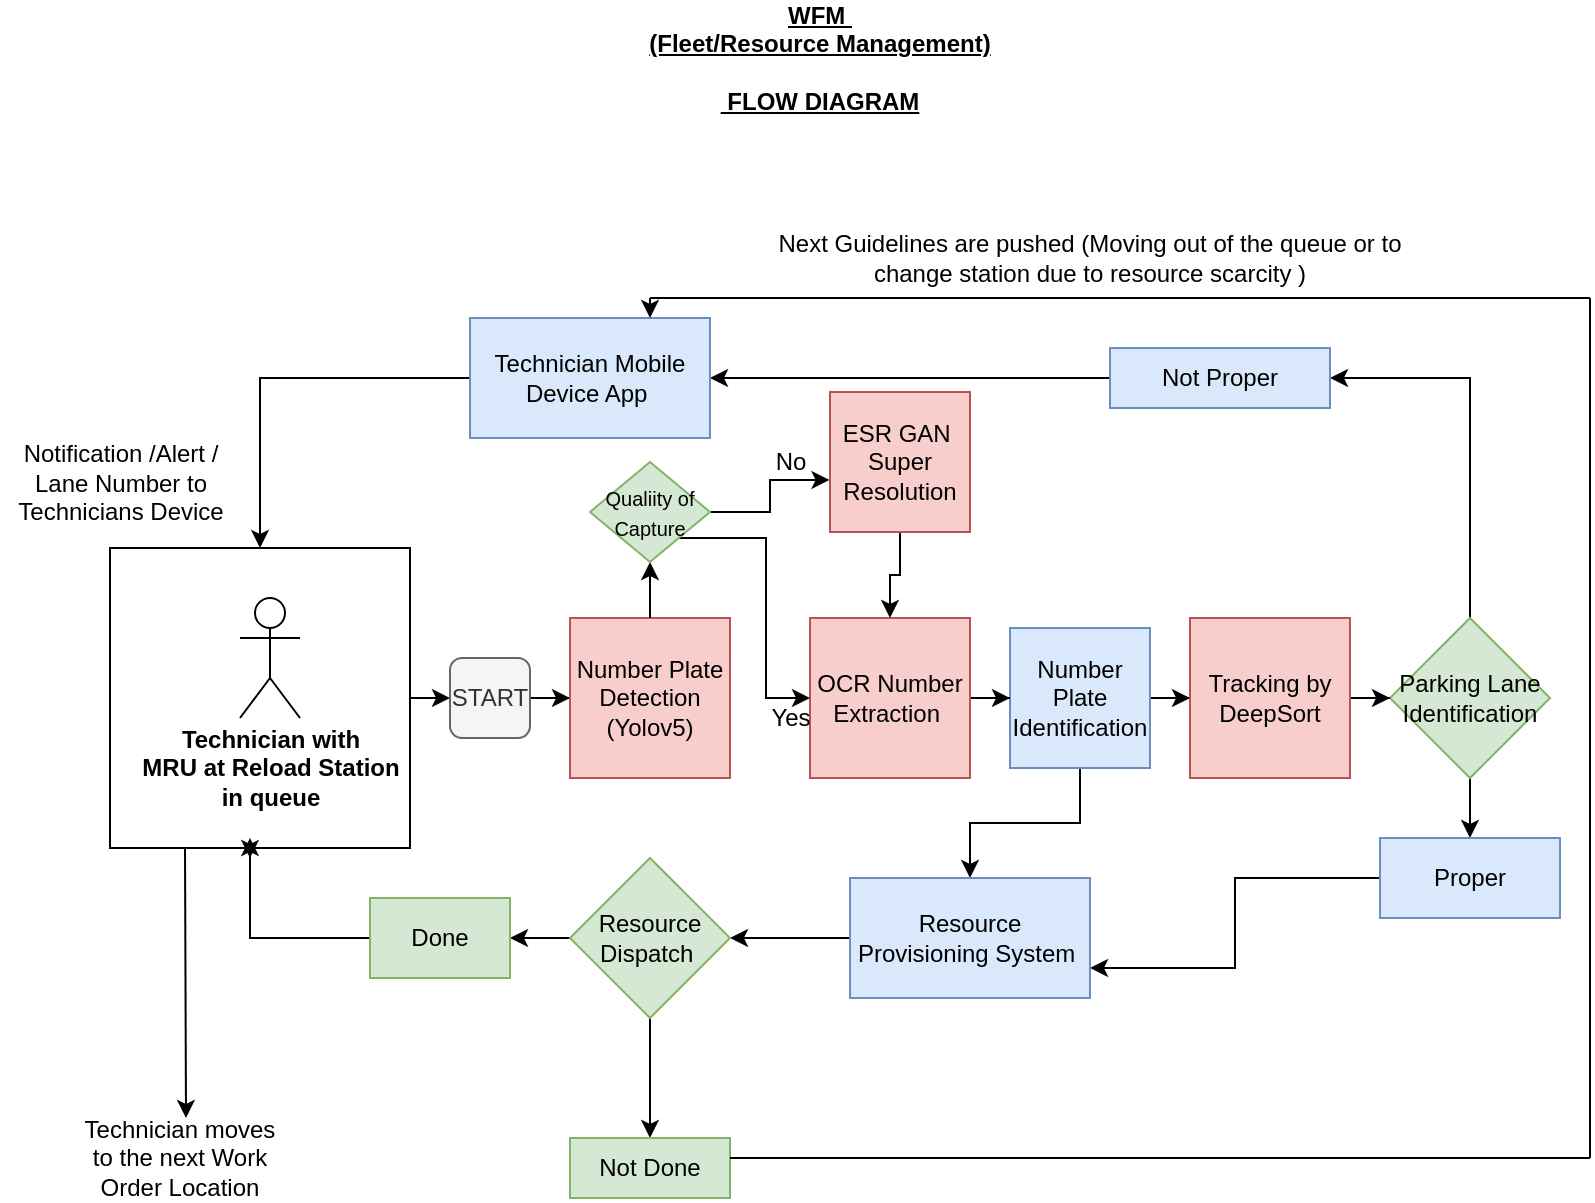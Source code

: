 <mxfile version="14.7.7" type="github">
  <diagram id="XmYXb6q1sJxBOcwfVzE4" name="Page-1">
    <mxGraphModel dx="2010" dy="556" grid="1" gridSize="10" guides="1" tooltips="1" connect="1" arrows="1" fold="1" page="1" pageScale="1" pageWidth="850" pageHeight="1100" math="0" shadow="0">
      <root>
        <mxCell id="0" />
        <mxCell id="1" parent="0" />
        <mxCell id="FBqpnrmvN5RfIPoNUzqK-1" value="&lt;b&gt;&lt;u&gt;WFM&amp;nbsp;&lt;br&gt;(Fleet/Resource Management)&lt;br&gt;&lt;br&gt;&amp;nbsp;FLOW DIAGRAM&lt;/u&gt;&lt;/b&gt;" style="text;html=1;strokeColor=none;fillColor=none;align=center;verticalAlign=middle;whiteSpace=wrap;rounded=0;" parent="1" vertex="1">
          <mxGeometry x="160" y="60" width="290" height="20" as="geometry" />
        </mxCell>
        <mxCell id="FBqpnrmvN5RfIPoNUzqK-28" style="edgeStyle=orthogonalEdgeStyle;rounded=0;orthogonalLoop=1;jettySize=auto;html=1;" parent="1" source="FBqpnrmvN5RfIPoNUzqK-2" target="FBqpnrmvN5RfIPoNUzqK-4" edge="1">
          <mxGeometry relative="1" as="geometry" />
        </mxCell>
        <mxCell id="FBqpnrmvN5RfIPoNUzqK-2" value="START" style="rounded=1;whiteSpace=wrap;html=1;fillColor=#f5f5f5;strokeColor=#666666;fontColor=#333333;" parent="1" vertex="1">
          <mxGeometry x="120" y="370" width="40" height="40" as="geometry" />
        </mxCell>
        <mxCell id="FBqpnrmvN5RfIPoNUzqK-4" value="Number Plate Detection&lt;br&gt;(Yolov5)" style="whiteSpace=wrap;html=1;aspect=fixed;fillColor=#f8cecc;strokeColor=#b85450;" parent="1" vertex="1">
          <mxGeometry x="180" y="350" width="80" height="80" as="geometry" />
        </mxCell>
        <mxCell id="Kyf35Kcozfyy5u9kXsoH-28" value="" style="edgeStyle=orthogonalEdgeStyle;rounded=0;orthogonalLoop=1;jettySize=auto;html=1;" parent="1" source="Kyf35Kcozfyy5u9kXsoH-27" target="FBqpnrmvN5RfIPoNUzqK-2" edge="1">
          <mxGeometry relative="1" as="geometry" />
        </mxCell>
        <mxCell id="XKVxcPI2Sy27h-jT-PUb-7" value="" style="group" vertex="1" connectable="0" parent="1">
          <mxGeometry x="-50" y="315" width="150" height="150" as="geometry" />
        </mxCell>
        <mxCell id="XKVxcPI2Sy27h-jT-PUb-4" value="" style="whiteSpace=wrap;html=1;aspect=fixed;" vertex="1" parent="XKVxcPI2Sy27h-jT-PUb-7">
          <mxGeometry width="150" height="150" as="geometry" />
        </mxCell>
        <mxCell id="Kyf35Kcozfyy5u9kXsoH-27" value="" style="shape=umlActor;verticalLabelPosition=bottom;verticalAlign=top;html=1;outlineConnect=0;" parent="XKVxcPI2Sy27h-jT-PUb-7" vertex="1">
          <mxGeometry x="65" y="25" width="30" height="60" as="geometry" />
        </mxCell>
        <mxCell id="XKVxcPI2Sy27h-jT-PUb-2" value="&lt;b&gt;Technician with&lt;br&gt;MRU at Reload Station &lt;br&gt;in queue&lt;/b&gt;" style="text;html=1;align=center;verticalAlign=middle;resizable=0;points=[];autosize=1;strokeColor=none;" vertex="1" parent="XKVxcPI2Sy27h-jT-PUb-7">
          <mxGeometry x="10" y="85" width="140" height="50" as="geometry" />
        </mxCell>
        <mxCell id="XKVxcPI2Sy27h-jT-PUb-12" value="" style="edgeStyle=orthogonalEdgeStyle;rounded=0;orthogonalLoop=1;jettySize=auto;html=1;" edge="1" parent="1" source="XKVxcPI2Sy27h-jT-PUb-8" target="XKVxcPI2Sy27h-jT-PUb-11">
          <mxGeometry relative="1" as="geometry">
            <Array as="points">
              <mxPoint x="630" y="230" />
            </Array>
          </mxGeometry>
        </mxCell>
        <mxCell id="XKVxcPI2Sy27h-jT-PUb-27" value="" style="edgeStyle=orthogonalEdgeStyle;rounded=0;orthogonalLoop=1;jettySize=auto;html=1;" edge="1" parent="1" source="XKVxcPI2Sy27h-jT-PUb-8" target="XKVxcPI2Sy27h-jT-PUb-18">
          <mxGeometry relative="1" as="geometry" />
        </mxCell>
        <mxCell id="XKVxcPI2Sy27h-jT-PUb-8" value="Parking Lane Identification" style="rhombus;whiteSpace=wrap;html=1;fillColor=#d5e8d4;strokeColor=#82b366;" vertex="1" parent="1">
          <mxGeometry x="590" y="350" width="80" height="80" as="geometry" />
        </mxCell>
        <mxCell id="XKVxcPI2Sy27h-jT-PUb-14" value="" style="edgeStyle=orthogonalEdgeStyle;rounded=0;orthogonalLoop=1;jettySize=auto;html=1;" edge="1" parent="1" source="XKVxcPI2Sy27h-jT-PUb-11" target="XKVxcPI2Sy27h-jT-PUb-13">
          <mxGeometry relative="1" as="geometry" />
        </mxCell>
        <mxCell id="XKVxcPI2Sy27h-jT-PUb-11" value="Not Proper" style="whiteSpace=wrap;html=1;strokeColor=#6c8ebf;fillColor=#dae8fc;" vertex="1" parent="1">
          <mxGeometry x="450" y="215" width="110" height="30" as="geometry" />
        </mxCell>
        <mxCell id="XKVxcPI2Sy27h-jT-PUb-15" style="edgeStyle=orthogonalEdgeStyle;rounded=0;orthogonalLoop=1;jettySize=auto;html=1;" edge="1" parent="1" source="XKVxcPI2Sy27h-jT-PUb-13" target="XKVxcPI2Sy27h-jT-PUb-4">
          <mxGeometry relative="1" as="geometry" />
        </mxCell>
        <mxCell id="XKVxcPI2Sy27h-jT-PUb-13" value="Technician Mobile Device App&amp;nbsp;" style="whiteSpace=wrap;html=1;strokeColor=#6c8ebf;fillColor=#dae8fc;" vertex="1" parent="1">
          <mxGeometry x="130" y="200" width="120" height="60" as="geometry" />
        </mxCell>
        <mxCell id="XKVxcPI2Sy27h-jT-PUb-16" value="Technicians Device" style="text;html=1;align=center;verticalAlign=middle;resizable=0;points=[];autosize=1;strokeColor=none;" vertex="1" parent="1">
          <mxGeometry x="-105" y="287" width="120" height="20" as="geometry" />
        </mxCell>
        <mxCell id="XKVxcPI2Sy27h-jT-PUb-17" value="Notification /Alert /&lt;br&gt;Lane Number to" style="text;html=1;align=center;verticalAlign=middle;resizable=0;points=[];autosize=1;strokeColor=none;" vertex="1" parent="1">
          <mxGeometry x="-100" y="260" width="110" height="30" as="geometry" />
        </mxCell>
        <mxCell id="XKVxcPI2Sy27h-jT-PUb-30" style="edgeStyle=orthogonalEdgeStyle;rounded=0;orthogonalLoop=1;jettySize=auto;html=1;entryX=1;entryY=0.75;entryDx=0;entryDy=0;" edge="1" parent="1" source="XKVxcPI2Sy27h-jT-PUb-18" target="XKVxcPI2Sy27h-jT-PUb-25">
          <mxGeometry relative="1" as="geometry" />
        </mxCell>
        <mxCell id="XKVxcPI2Sy27h-jT-PUb-18" value="Proper" style="whiteSpace=wrap;html=1;strokeColor=#6c8ebf;fillColor=#dae8fc;" vertex="1" parent="1">
          <mxGeometry x="585" y="460" width="90" height="40" as="geometry" />
        </mxCell>
        <mxCell id="XKVxcPI2Sy27h-jT-PUb-23" value="" style="edgeStyle=orthogonalEdgeStyle;rounded=0;orthogonalLoop=1;jettySize=auto;html=1;" edge="1" parent="1" source="XKVxcPI2Sy27h-jT-PUb-20" target="XKVxcPI2Sy27h-jT-PUb-22">
          <mxGeometry relative="1" as="geometry" />
        </mxCell>
        <mxCell id="XKVxcPI2Sy27h-jT-PUb-26" value="" style="edgeStyle=orthogonalEdgeStyle;rounded=0;orthogonalLoop=1;jettySize=auto;html=1;" edge="1" parent="1" source="XKVxcPI2Sy27h-jT-PUb-20" target="XKVxcPI2Sy27h-jT-PUb-25">
          <mxGeometry relative="1" as="geometry" />
        </mxCell>
        <mxCell id="XKVxcPI2Sy27h-jT-PUb-20" value="Number Plate Identification" style="whiteSpace=wrap;html=1;aspect=fixed;fillColor=#dae8fc;strokeColor=#6c8ebf;" vertex="1" parent="1">
          <mxGeometry x="400" y="355" width="70" height="70" as="geometry" />
        </mxCell>
        <mxCell id="XKVxcPI2Sy27h-jT-PUb-24" value="" style="edgeStyle=orthogonalEdgeStyle;rounded=0;orthogonalLoop=1;jettySize=auto;html=1;" edge="1" parent="1" source="XKVxcPI2Sy27h-jT-PUb-22" target="XKVxcPI2Sy27h-jT-PUb-8">
          <mxGeometry relative="1" as="geometry" />
        </mxCell>
        <mxCell id="XKVxcPI2Sy27h-jT-PUb-22" value="Tracking by DeepSort" style="whiteSpace=wrap;html=1;aspect=fixed;fillColor=#f8cecc;strokeColor=#b85450;" vertex="1" parent="1">
          <mxGeometry x="490" y="350" width="80" height="80" as="geometry" />
        </mxCell>
        <mxCell id="XKVxcPI2Sy27h-jT-PUb-29" value="" style="edgeStyle=orthogonalEdgeStyle;rounded=0;orthogonalLoop=1;jettySize=auto;html=1;" edge="1" parent="1" source="XKVxcPI2Sy27h-jT-PUb-25">
          <mxGeometry relative="1" as="geometry">
            <mxPoint x="260" y="510" as="targetPoint" />
          </mxGeometry>
        </mxCell>
        <mxCell id="XKVxcPI2Sy27h-jT-PUb-25" value="Resource Provisioning System&amp;nbsp;" style="whiteSpace=wrap;html=1;strokeColor=#6c8ebf;fillColor=#dae8fc;" vertex="1" parent="1">
          <mxGeometry x="320" y="480" width="120" height="60" as="geometry" />
        </mxCell>
        <mxCell id="XKVxcPI2Sy27h-jT-PUb-33" value="" style="edgeStyle=orthogonalEdgeStyle;rounded=0;orthogonalLoop=1;jettySize=auto;html=1;" edge="1" parent="1" source="XKVxcPI2Sy27h-jT-PUb-31" target="XKVxcPI2Sy27h-jT-PUb-32">
          <mxGeometry relative="1" as="geometry" />
        </mxCell>
        <mxCell id="XKVxcPI2Sy27h-jT-PUb-35" value="" style="edgeStyle=orthogonalEdgeStyle;rounded=0;orthogonalLoop=1;jettySize=auto;html=1;" edge="1" parent="1" source="XKVxcPI2Sy27h-jT-PUb-31" target="XKVxcPI2Sy27h-jT-PUb-34">
          <mxGeometry relative="1" as="geometry" />
        </mxCell>
        <mxCell id="XKVxcPI2Sy27h-jT-PUb-31" value="Resource Dispatch&amp;nbsp;" style="rhombus;whiteSpace=wrap;html=1;fillColor=#d5e8d4;strokeColor=#82b366;" vertex="1" parent="1">
          <mxGeometry x="180" y="470" width="80" height="80" as="geometry" />
        </mxCell>
        <mxCell id="XKVxcPI2Sy27h-jT-PUb-32" value="Not Done" style="whiteSpace=wrap;html=1;strokeColor=#82b366;fillColor=#d5e8d4;" vertex="1" parent="1">
          <mxGeometry x="180" y="610" width="80" height="30" as="geometry" />
        </mxCell>
        <mxCell id="XKVxcPI2Sy27h-jT-PUb-36" style="edgeStyle=orthogonalEdgeStyle;rounded=0;orthogonalLoop=1;jettySize=auto;html=1;" edge="1" parent="1" source="XKVxcPI2Sy27h-jT-PUb-34">
          <mxGeometry relative="1" as="geometry">
            <mxPoint x="20" y="460" as="targetPoint" />
            <Array as="points">
              <mxPoint x="20" y="510" />
            </Array>
          </mxGeometry>
        </mxCell>
        <mxCell id="XKVxcPI2Sy27h-jT-PUb-34" value="Done" style="whiteSpace=wrap;html=1;strokeColor=#82b366;fillColor=#d5e8d4;" vertex="1" parent="1">
          <mxGeometry x="80" y="490" width="70" height="40" as="geometry" />
        </mxCell>
        <mxCell id="XKVxcPI2Sy27h-jT-PUb-37" style="edgeStyle=orthogonalEdgeStyle;rounded=0;orthogonalLoop=1;jettySize=auto;html=1;exitX=0.5;exitY=1;exitDx=0;exitDy=0;" edge="1" parent="1" source="XKVxcPI2Sy27h-jT-PUb-4">
          <mxGeometry relative="1" as="geometry">
            <mxPoint x="20" y="470" as="targetPoint" />
          </mxGeometry>
        </mxCell>
        <mxCell id="XKVxcPI2Sy27h-jT-PUb-38" value="" style="endArrow=classic;html=1;exitX=0.25;exitY=1;exitDx=0;exitDy=0;" edge="1" parent="1" source="XKVxcPI2Sy27h-jT-PUb-4">
          <mxGeometry width="50" height="50" relative="1" as="geometry">
            <mxPoint x="170" y="470" as="sourcePoint" />
            <mxPoint x="-12" y="600" as="targetPoint" />
          </mxGeometry>
        </mxCell>
        <mxCell id="XKVxcPI2Sy27h-jT-PUb-39" value="Technician moves to the next Work Order Location" style="text;html=1;strokeColor=none;fillColor=none;align=center;verticalAlign=middle;whiteSpace=wrap;rounded=0;" vertex="1" parent="1">
          <mxGeometry x="-70" y="610" width="110" height="20" as="geometry" />
        </mxCell>
        <mxCell id="XKVxcPI2Sy27h-jT-PUb-40" value="" style="endArrow=none;html=1;" edge="1" parent="1">
          <mxGeometry width="50" height="50" relative="1" as="geometry">
            <mxPoint x="260" y="620" as="sourcePoint" />
            <mxPoint x="690" y="620" as="targetPoint" />
          </mxGeometry>
        </mxCell>
        <mxCell id="XKVxcPI2Sy27h-jT-PUb-41" value="" style="endArrow=none;html=1;" edge="1" parent="1">
          <mxGeometry width="50" height="50" relative="1" as="geometry">
            <mxPoint x="690" y="190" as="sourcePoint" />
            <mxPoint x="690" y="620" as="targetPoint" />
          </mxGeometry>
        </mxCell>
        <mxCell id="XKVxcPI2Sy27h-jT-PUb-42" value="" style="endArrow=none;html=1;" edge="1" parent="1">
          <mxGeometry width="50" height="50" relative="1" as="geometry">
            <mxPoint x="220" y="190" as="sourcePoint" />
            <mxPoint x="690" y="190" as="targetPoint" />
          </mxGeometry>
        </mxCell>
        <mxCell id="XKVxcPI2Sy27h-jT-PUb-44" value="" style="endArrow=classic;html=1;" edge="1" parent="1">
          <mxGeometry width="50" height="50" relative="1" as="geometry">
            <mxPoint x="220" y="190" as="sourcePoint" />
            <mxPoint x="220" y="200" as="targetPoint" />
          </mxGeometry>
        </mxCell>
        <mxCell id="XKVxcPI2Sy27h-jT-PUb-45" value="Next Guidelines are pushed (Moving out of the queue or to change station due to resource scarcity )" style="text;html=1;strokeColor=none;fillColor=none;align=center;verticalAlign=middle;whiteSpace=wrap;rounded=0;" vertex="1" parent="1">
          <mxGeometry x="270" y="160" width="340" height="20" as="geometry" />
        </mxCell>
        <mxCell id="XKVxcPI2Sy27h-jT-PUb-154" value="" style="edgeStyle=orthogonalEdgeStyle;rounded=0;orthogonalLoop=1;jettySize=auto;html=1;exitX=0.5;exitY=0;exitDx=0;exitDy=0;" edge="1" parent="1" source="FBqpnrmvN5RfIPoNUzqK-4" target="XKVxcPI2Sy27h-jT-PUb-153">
          <mxGeometry relative="1" as="geometry" />
        </mxCell>
        <mxCell id="XKVxcPI2Sy27h-jT-PUb-167" value="" style="edgeStyle=orthogonalEdgeStyle;rounded=0;orthogonalLoop=1;jettySize=auto;html=1;entryX=0;entryY=0.5;entryDx=0;entryDy=0;" edge="1" parent="1" source="XKVxcPI2Sy27h-jT-PUb-46" target="XKVxcPI2Sy27h-jT-PUb-20">
          <mxGeometry relative="1" as="geometry" />
        </mxCell>
        <mxCell id="XKVxcPI2Sy27h-jT-PUb-46" value="OCR Number Extraction&amp;nbsp;" style="whiteSpace=wrap;html=1;aspect=fixed;fillColor=#f8cecc;strokeColor=#b85450;" vertex="1" parent="1">
          <mxGeometry x="300" y="350" width="80" height="80" as="geometry" />
        </mxCell>
        <mxCell id="XKVxcPI2Sy27h-jT-PUb-156" value="" style="edgeStyle=orthogonalEdgeStyle;rounded=0;orthogonalLoop=1;jettySize=auto;html=1;entryX=-0.003;entryY=0.628;entryDx=0;entryDy=0;entryPerimeter=0;" edge="1" parent="1" source="XKVxcPI2Sy27h-jT-PUb-153" target="XKVxcPI2Sy27h-jT-PUb-157">
          <mxGeometry relative="1" as="geometry">
            <mxPoint x="410" y="305" as="targetPoint" />
          </mxGeometry>
        </mxCell>
        <mxCell id="XKVxcPI2Sy27h-jT-PUb-165" style="edgeStyle=orthogonalEdgeStyle;rounded=0;orthogonalLoop=1;jettySize=auto;html=1;entryX=0;entryY=0.5;entryDx=0;entryDy=0;" edge="1" parent="1" source="XKVxcPI2Sy27h-jT-PUb-153" target="XKVxcPI2Sy27h-jT-PUb-46">
          <mxGeometry relative="1" as="geometry">
            <Array as="points">
              <mxPoint x="278" y="310" />
              <mxPoint x="278" y="390" />
            </Array>
          </mxGeometry>
        </mxCell>
        <mxCell id="XKVxcPI2Sy27h-jT-PUb-153" value="&lt;font style=&quot;font-size: 10px&quot;&gt;Qualiity of Capture&lt;/font&gt;" style="rhombus;whiteSpace=wrap;html=1;fillColor=#d5e8d4;strokeColor=#82b366;" vertex="1" parent="1">
          <mxGeometry x="190" y="272" width="60" height="50" as="geometry" />
        </mxCell>
        <mxCell id="XKVxcPI2Sy27h-jT-PUb-164" value="" style="edgeStyle=orthogonalEdgeStyle;rounded=0;orthogonalLoop=1;jettySize=auto;html=1;" edge="1" parent="1" source="XKVxcPI2Sy27h-jT-PUb-157" target="XKVxcPI2Sy27h-jT-PUb-46">
          <mxGeometry relative="1" as="geometry" />
        </mxCell>
        <mxCell id="XKVxcPI2Sy27h-jT-PUb-157" value="ESR GAN&amp;nbsp;&lt;br&gt;Super Resolution" style="whiteSpace=wrap;html=1;aspect=fixed;fillColor=#f8cecc;strokeColor=#b85450;" vertex="1" parent="1">
          <mxGeometry x="310" y="237" width="70" height="70" as="geometry" />
        </mxCell>
        <mxCell id="XKVxcPI2Sy27h-jT-PUb-160" value="No" style="text;html=1;align=center;verticalAlign=middle;resizable=0;points=[];autosize=1;strokeColor=none;" vertex="1" parent="1">
          <mxGeometry x="275" y="262" width="30" height="20" as="geometry" />
        </mxCell>
        <mxCell id="XKVxcPI2Sy27h-jT-PUb-161" value="Yes" style="text;html=1;align=center;verticalAlign=middle;resizable=0;points=[];autosize=1;strokeColor=none;" vertex="1" parent="1">
          <mxGeometry x="270" y="390" width="40" height="20" as="geometry" />
        </mxCell>
      </root>
    </mxGraphModel>
  </diagram>
</mxfile>
